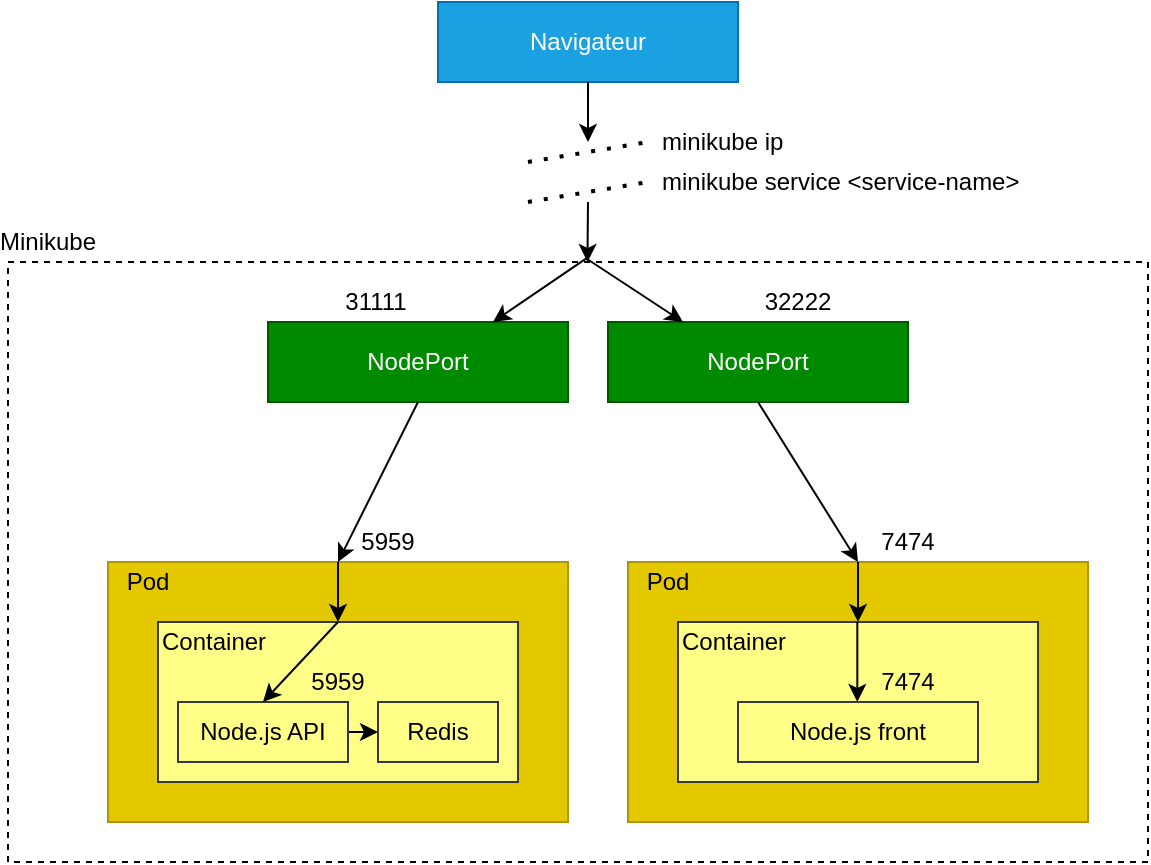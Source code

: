 <mxfile>
    <diagram id="XjbxBAGiFkINdbAzfDXK" name="Page-1">
        <mxGraphModel dx="1270" dy="689" grid="1" gridSize="10" guides="1" tooltips="1" connect="1" arrows="1" fold="1" page="1" pageScale="1" pageWidth="827" pageHeight="1169" math="0" shadow="0">
            <root>
                <mxCell id="0"/>
                <mxCell id="1" parent="0"/>
                <mxCell id="h6KriZWYU-ATezTupGRv-15" value="" style="rounded=0;whiteSpace=wrap;html=1;dashed=1;" parent="1" vertex="1">
                    <mxGeometry x="210" y="170" width="570" height="300" as="geometry"/>
                </mxCell>
                <mxCell id="h6KriZWYU-ATezTupGRv-5" value="" style="rounded=0;whiteSpace=wrap;html=1;fillColor=#e3c800;strokeColor=#B09500;fontColor=#000000;" parent="1" vertex="1">
                    <mxGeometry x="260" y="320" width="230" height="130" as="geometry"/>
                </mxCell>
                <mxCell id="h6KriZWYU-ATezTupGRv-1" value="Navigateur" style="rounded=0;whiteSpace=wrap;html=1;fillColor=#1ba1e2;strokeColor=#006EAF;fontColor=#ffffff;" parent="1" vertex="1">
                    <mxGeometry x="425" y="40" width="150" height="40" as="geometry"/>
                </mxCell>
                <mxCell id="h6KriZWYU-ATezTupGRv-6" value="Pod" style="text;html=1;strokeColor=none;fillColor=none;align=center;verticalAlign=middle;whiteSpace=wrap;rounded=0;fontColor=#000000;" parent="1" vertex="1">
                    <mxGeometry x="260" y="320" width="40" height="20" as="geometry"/>
                </mxCell>
                <mxCell id="h6KriZWYU-ATezTupGRv-7" value="5959" style="text;html=1;strokeColor=none;fillColor=none;align=center;verticalAlign=middle;whiteSpace=wrap;rounded=0;" parent="1" vertex="1">
                    <mxGeometry x="380" y="300" width="40" height="20" as="geometry"/>
                </mxCell>
                <mxCell id="h6KriZWYU-ATezTupGRv-9" value="NodePort" style="rounded=0;whiteSpace=wrap;html=1;fillColor=#008a00;strokeColor=#005700;fontColor=#ffffff;" parent="1" vertex="1">
                    <mxGeometry x="340" y="200" width="150" height="40" as="geometry"/>
                </mxCell>
                <mxCell id="h6KriZWYU-ATezTupGRv-10" value="31111" style="text;html=1;strokeColor=none;fillColor=none;align=center;verticalAlign=middle;whiteSpace=wrap;rounded=0;" parent="1" vertex="1">
                    <mxGeometry x="374" y="180" width="40" height="20" as="geometry"/>
                </mxCell>
                <mxCell id="h6KriZWYU-ATezTupGRv-12" value="" style="endArrow=classic;html=1;exitX=0.5;exitY=1;exitDx=0;exitDy=0;entryX=0.5;entryY=0;entryDx=0;entryDy=0;" parent="1" source="h6KriZWYU-ATezTupGRv-9" target="h6KriZWYU-ATezTupGRv-5" edge="1">
                    <mxGeometry width="50" height="50" relative="1" as="geometry">
                        <mxPoint x="210" y="330" as="sourcePoint"/>
                        <mxPoint x="260" y="280" as="targetPoint"/>
                        <Array as="points"/>
                    </mxGeometry>
                </mxCell>
                <mxCell id="h6KriZWYU-ATezTupGRv-13" value="" style="endArrow=classic;html=1;entryX=0.5;entryY=0;entryDx=0;entryDy=0;strokeColor=#000000;" parent="1" target="h6KriZWYU-ATezTupGRv-17" edge="1">
                    <mxGeometry width="50" height="50" relative="1" as="geometry">
                        <mxPoint x="375" y="320" as="sourcePoint"/>
                        <mxPoint x="375" y="380" as="targetPoint"/>
                    </mxGeometry>
                </mxCell>
                <mxCell id="h6KriZWYU-ATezTupGRv-16" value="Minikube" style="text;html=1;strokeColor=none;fillColor=none;align=center;verticalAlign=middle;whiteSpace=wrap;rounded=0;" parent="1" vertex="1">
                    <mxGeometry x="210" y="150" width="40" height="20" as="geometry"/>
                </mxCell>
                <mxCell id="h6KriZWYU-ATezTupGRv-17" value="" style="rounded=0;whiteSpace=wrap;html=1;fillColor=#ffff88;strokeColor=#36393d;" parent="1" vertex="1">
                    <mxGeometry x="285" y="350" width="180" height="80" as="geometry"/>
                </mxCell>
                <mxCell id="h6KriZWYU-ATezTupGRv-18" value="Container" style="text;html=1;strokeColor=none;fillColor=none;align=left;verticalAlign=middle;whiteSpace=wrap;rounded=0;fontColor=#000000;" parent="1" vertex="1">
                    <mxGeometry x="285" y="350" width="40" height="20" as="geometry"/>
                </mxCell>
                <mxCell id="16" style="edgeStyle=orthogonalEdgeStyle;rounded=0;orthogonalLoop=1;jettySize=auto;html=1;exitX=1;exitY=0.5;exitDx=0;exitDy=0;entryX=0;entryY=0.5;entryDx=0;entryDy=0;strokeColor=#000000;" parent="1" source="h6KriZWYU-ATezTupGRv-19" target="13" edge="1">
                    <mxGeometry relative="1" as="geometry"/>
                </mxCell>
                <mxCell id="h6KriZWYU-ATezTupGRv-19" value="Node.js API" style="rounded=0;whiteSpace=wrap;html=1;fillColor=#ffff88;align=center;strokeColor=#36393d;fontColor=#000000;" parent="1" vertex="1">
                    <mxGeometry x="295" y="390" width="85" height="30" as="geometry"/>
                </mxCell>
                <mxCell id="h6KriZWYU-ATezTupGRv-20" value="5959" style="text;html=1;strokeColor=none;fillColor=none;align=center;verticalAlign=middle;whiteSpace=wrap;rounded=0;fontColor=#000000;" parent="1" vertex="1">
                    <mxGeometry x="355" y="370" width="40" height="20" as="geometry"/>
                </mxCell>
                <mxCell id="h6KriZWYU-ATezTupGRv-21" value="" style="endArrow=classic;html=1;exitX=0.5;exitY=0;exitDx=0;exitDy=0;entryX=0.5;entryY=0;entryDx=0;entryDy=0;strokeColor=#000000;" parent="1" source="h6KriZWYU-ATezTupGRv-17" target="h6KriZWYU-ATezTupGRv-19" edge="1">
                    <mxGeometry width="50" height="50" relative="1" as="geometry">
                        <mxPoint x="120" y="470" as="sourcePoint"/>
                        <mxPoint x="170" y="420" as="targetPoint"/>
                    </mxGeometry>
                </mxCell>
                <mxCell id="h6KriZWYU-ATezTupGRv-22" value="" style="endArrow=none;dashed=1;html=1;dashPattern=1 3;strokeWidth=2;" parent="1" edge="1">
                    <mxGeometry width="50" height="50" relative="1" as="geometry">
                        <mxPoint x="470" y="120" as="sourcePoint"/>
                        <mxPoint x="530" y="110" as="targetPoint"/>
                    </mxGeometry>
                </mxCell>
                <mxCell id="h6KriZWYU-ATezTupGRv-23" value="" style="endArrow=none;dashed=1;html=1;dashPattern=1 3;strokeWidth=2;" parent="1" edge="1">
                    <mxGeometry width="50" height="50" relative="1" as="geometry">
                        <mxPoint x="470" y="140" as="sourcePoint"/>
                        <mxPoint x="530" y="130" as="targetPoint"/>
                    </mxGeometry>
                </mxCell>
                <mxCell id="h6KriZWYU-ATezTupGRv-24" value="" style="endArrow=classic;html=1;exitX=0.5;exitY=1;exitDx=0;exitDy=0;" parent="1" source="h6KriZWYU-ATezTupGRv-1" edge="1">
                    <mxGeometry width="50" height="50" relative="1" as="geometry">
                        <mxPoint x="405" y="140" as="sourcePoint"/>
                        <mxPoint x="500" y="110" as="targetPoint"/>
                    </mxGeometry>
                </mxCell>
                <mxCell id="h6KriZWYU-ATezTupGRv-25" value="" style="endArrow=classic;html=1;entryX=0.289;entryY=0;entryDx=0;entryDy=0;entryPerimeter=0;" parent="1" edge="1">
                    <mxGeometry width="50" height="50" relative="1" as="geometry">
                        <mxPoint x="500" y="140" as="sourcePoint"/>
                        <mxPoint x="499.73" y="170" as="targetPoint"/>
                    </mxGeometry>
                </mxCell>
                <mxCell id="h6KriZWYU-ATezTupGRv-26" value="minikube service &amp;lt;service-name&amp;gt;" style="text;html=1;strokeColor=none;fillColor=none;align=left;verticalAlign=middle;whiteSpace=wrap;rounded=0;" parent="1" vertex="1">
                    <mxGeometry x="535" y="120" width="190" height="20" as="geometry"/>
                </mxCell>
                <mxCell id="h6KriZWYU-ATezTupGRv-27" value="minikube ip" style="text;html=1;strokeColor=none;fillColor=none;align=left;verticalAlign=middle;whiteSpace=wrap;rounded=0;" parent="1" vertex="1">
                    <mxGeometry x="535" y="100" width="70" height="20" as="geometry"/>
                </mxCell>
                <mxCell id="h6KriZWYU-ATezTupGRv-29" value="" style="endArrow=classic;html=1;exitX=0.508;exitY=-0.007;exitDx=0;exitDy=0;entryX=0.75;entryY=0;entryDx=0;entryDy=0;exitPerimeter=0;" parent="1" source="h6KriZWYU-ATezTupGRv-15" target="h6KriZWYU-ATezTupGRv-9" edge="1">
                    <mxGeometry width="50" height="50" relative="1" as="geometry">
                        <mxPoint x="270" y="240" as="sourcePoint"/>
                        <mxPoint x="320" y="190" as="targetPoint"/>
                    </mxGeometry>
                </mxCell>
                <mxCell id="2" value="" style="rounded=0;whiteSpace=wrap;html=1;fillColor=#e3c800;strokeColor=#B09500;fontColor=#000000;" parent="1" vertex="1">
                    <mxGeometry x="520" y="320" width="230" height="130" as="geometry"/>
                </mxCell>
                <mxCell id="3" value="Pod" style="text;html=1;strokeColor=none;fillColor=none;align=center;verticalAlign=middle;whiteSpace=wrap;rounded=0;fontColor=#000000;" parent="1" vertex="1">
                    <mxGeometry x="520" y="320" width="40" height="20" as="geometry"/>
                </mxCell>
                <mxCell id="4" value="7474" style="text;html=1;strokeColor=none;fillColor=none;align=center;verticalAlign=middle;whiteSpace=wrap;rounded=0;" parent="1" vertex="1">
                    <mxGeometry x="640" y="300" width="40" height="20" as="geometry"/>
                </mxCell>
                <mxCell id="5" value="" style="endArrow=classic;html=1;entryX=0.5;entryY=0;entryDx=0;entryDy=0;strokeColor=#000000;" parent="1" target="6" edge="1">
                    <mxGeometry width="50" height="50" relative="1" as="geometry">
                        <mxPoint x="635" y="320" as="sourcePoint"/>
                        <mxPoint x="635" y="380" as="targetPoint"/>
                    </mxGeometry>
                </mxCell>
                <mxCell id="6" value="" style="rounded=0;whiteSpace=wrap;html=1;fillColor=#ffff88;strokeColor=#36393d;" parent="1" vertex="1">
                    <mxGeometry x="545" y="350" width="180" height="80" as="geometry"/>
                </mxCell>
                <mxCell id="7" value="Container" style="text;html=1;strokeColor=none;fillColor=none;align=left;verticalAlign=middle;whiteSpace=wrap;rounded=0;fontColor=#000000;" parent="1" vertex="1">
                    <mxGeometry x="545" y="350" width="40" height="20" as="geometry"/>
                </mxCell>
                <mxCell id="8" value="Node.js front" style="rounded=0;whiteSpace=wrap;html=1;fillColor=#ffff88;align=center;strokeColor=#36393d;fontColor=#000000;" parent="1" vertex="1">
                    <mxGeometry x="575" y="390" width="120" height="30" as="geometry"/>
                </mxCell>
                <mxCell id="9" value="7474" style="text;html=1;strokeColor=none;fillColor=none;align=center;verticalAlign=middle;whiteSpace=wrap;rounded=0;fontColor=#000000;" parent="1" vertex="1">
                    <mxGeometry x="640" y="370" width="40" height="20" as="geometry"/>
                </mxCell>
                <mxCell id="12" value="" style="endArrow=classic;html=1;exitX=0.5;exitY=0;exitDx=0;exitDy=0;entryX=0.5;entryY=0;entryDx=0;entryDy=0;strokeColor=#000000;" parent="1" edge="1">
                    <mxGeometry width="50" height="50" relative="1" as="geometry">
                        <mxPoint x="634.66" y="350.0" as="sourcePoint"/>
                        <mxPoint x="634.66" y="390.0" as="targetPoint"/>
                    </mxGeometry>
                </mxCell>
                <mxCell id="13" value="Redis" style="rounded=0;whiteSpace=wrap;html=1;fillColor=#ffff88;align=center;strokeColor=#36393d;fontColor=#000000;" parent="1" vertex="1">
                    <mxGeometry x="395" y="390" width="60" height="30" as="geometry"/>
                </mxCell>
                <mxCell id="17" value="NodePort" style="rounded=0;whiteSpace=wrap;html=1;fillColor=#008a00;strokeColor=#005700;fontColor=#ffffff;" vertex="1" parent="1">
                    <mxGeometry x="510" y="200" width="150" height="40" as="geometry"/>
                </mxCell>
                <mxCell id="11" value="32222" style="text;html=1;strokeColor=none;fillColor=none;align=center;verticalAlign=middle;whiteSpace=wrap;rounded=0;" parent="1" vertex="1">
                    <mxGeometry x="585" y="180" width="40" height="20" as="geometry"/>
                </mxCell>
                <mxCell id="18" value="" style="endArrow=classic;html=1;exitX=0.508;exitY=-0.005;exitDx=0;exitDy=0;entryX=0.25;entryY=0;entryDx=0;entryDy=0;exitPerimeter=0;" edge="1" parent="1" source="h6KriZWYU-ATezTupGRv-15" target="17">
                    <mxGeometry width="50" height="50" relative="1" as="geometry">
                        <mxPoint x="509.56" y="177.9" as="sourcePoint"/>
                        <mxPoint x="425" y="210" as="targetPoint"/>
                    </mxGeometry>
                </mxCell>
                <mxCell id="19" value="" style="endArrow=classic;html=1;exitX=0.5;exitY=1;exitDx=0;exitDy=0;entryX=0.5;entryY=0;entryDx=0;entryDy=0;" edge="1" parent="1" source="17" target="2">
                    <mxGeometry width="50" height="50" relative="1" as="geometry">
                        <mxPoint x="425" y="250" as="sourcePoint"/>
                        <mxPoint x="385" y="330" as="targetPoint"/>
                        <Array as="points"/>
                    </mxGeometry>
                </mxCell>
            </root>
        </mxGraphModel>
    </diagram>
</mxfile>
